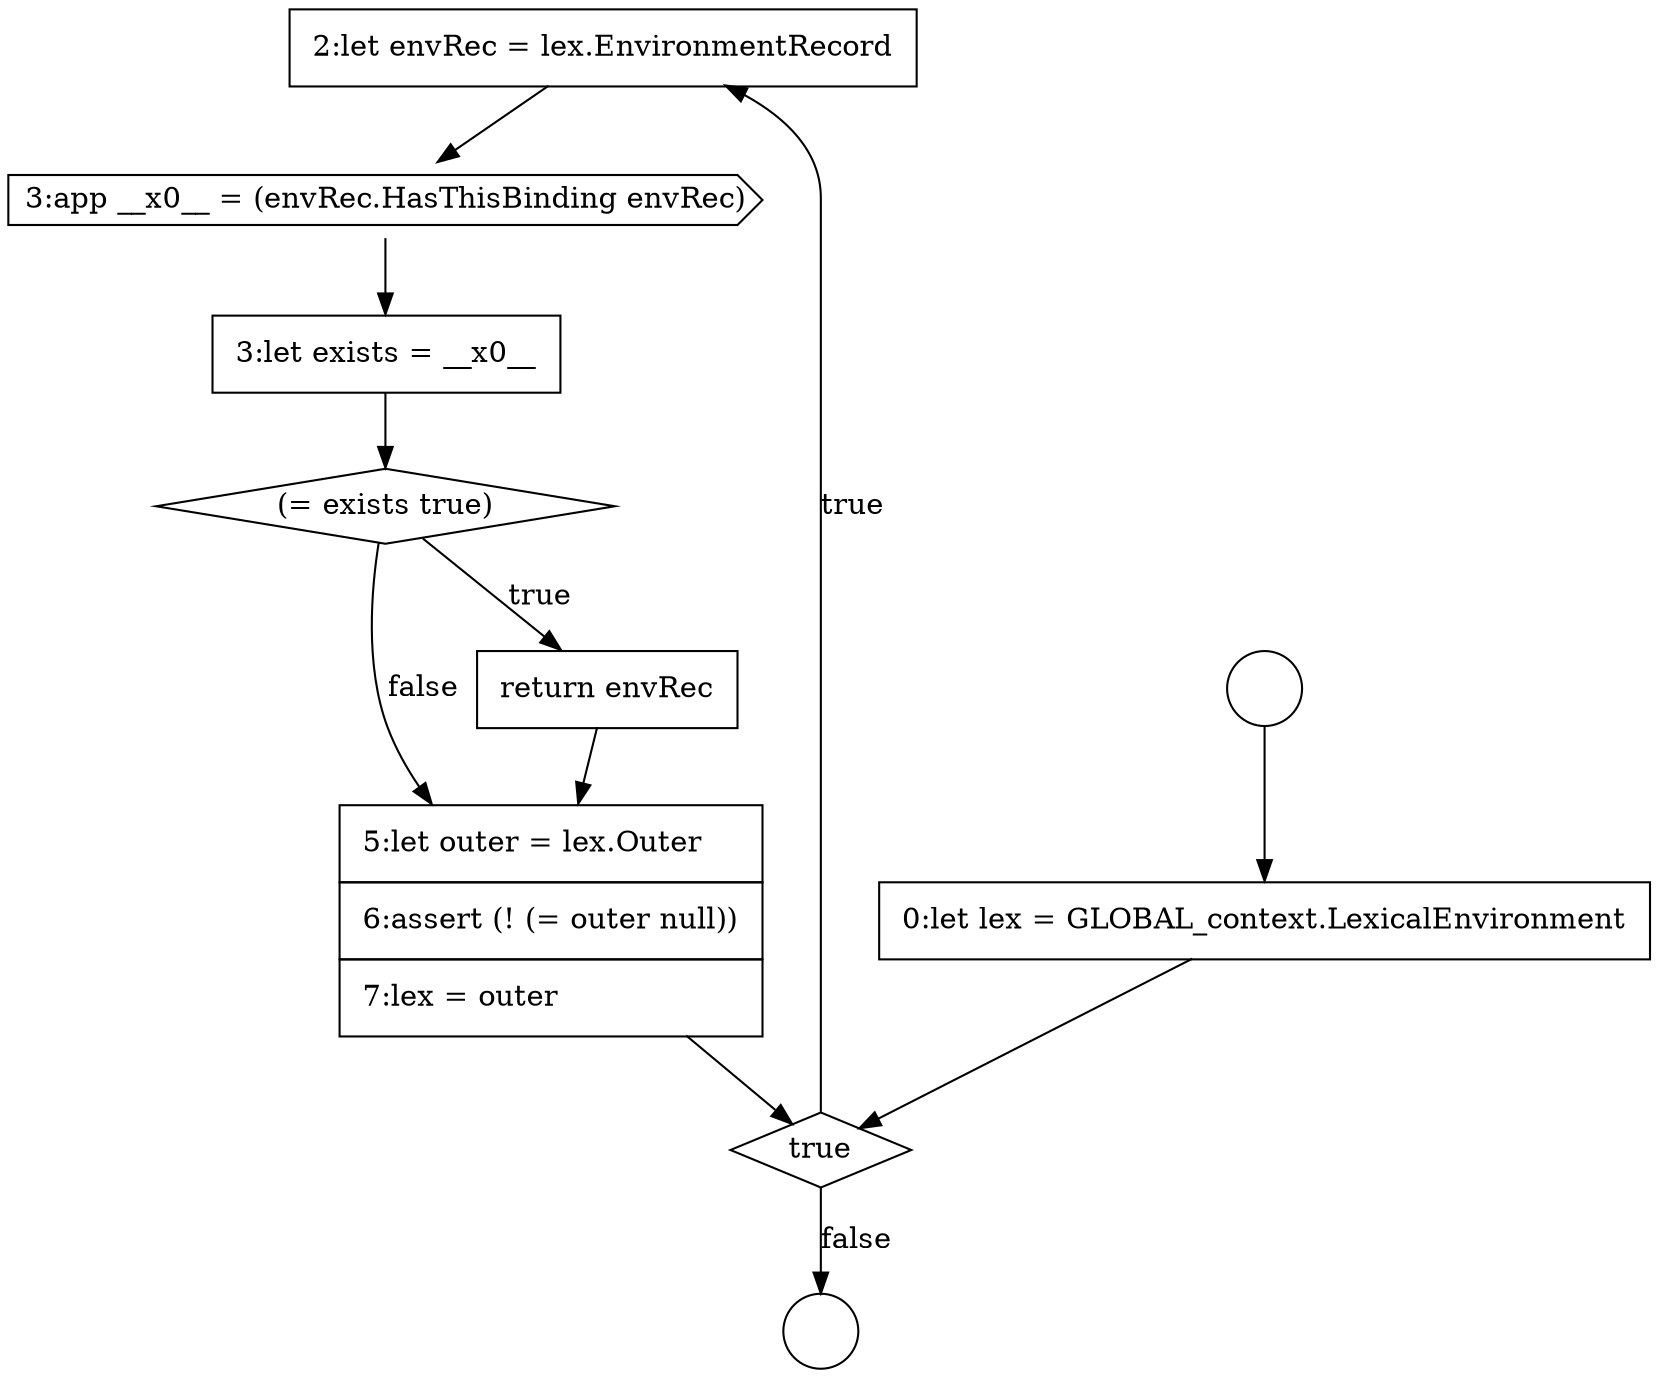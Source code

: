 digraph {
  node1601 [shape=none, margin=0, label=<<font color="black">
    <table border="0" cellborder="1" cellspacing="0" cellpadding="10">
      <tr><td align="left">2:let envRec = lex.EnvironmentRecord</td></tr>
    </table>
  </font>> color="black" fillcolor="white" style=filled]
  node1600 [shape=diamond, label=<<font color="black">true</font>> color="black" fillcolor="white" style=filled]
  node1604 [shape=diamond, label=<<font color="black">(= exists true)</font>> color="black" fillcolor="white" style=filled]
  node1602 [shape=cds, label=<<font color="black">3:app __x0__ = (envRec.HasThisBinding envRec)</font>> color="black" fillcolor="white" style=filled]
  node1599 [shape=none, margin=0, label=<<font color="black">
    <table border="0" cellborder="1" cellspacing="0" cellpadding="10">
      <tr><td align="left">0:let lex = GLOBAL_context.LexicalEnvironment</td></tr>
    </table>
  </font>> color="black" fillcolor="white" style=filled]
  node1603 [shape=none, margin=0, label=<<font color="black">
    <table border="0" cellborder="1" cellspacing="0" cellpadding="10">
      <tr><td align="left">3:let exists = __x0__</td></tr>
    </table>
  </font>> color="black" fillcolor="white" style=filled]
  node1597 [shape=circle label=" " color="black" fillcolor="white" style=filled]
  node1606 [shape=none, margin=0, label=<<font color="black">
    <table border="0" cellborder="1" cellspacing="0" cellpadding="10">
      <tr><td align="left">5:let outer = lex.Outer</td></tr>
      <tr><td align="left">6:assert (! (= outer null))</td></tr>
      <tr><td align="left">7:lex = outer</td></tr>
    </table>
  </font>> color="black" fillcolor="white" style=filled]
  node1598 [shape=circle label=" " color="black" fillcolor="white" style=filled]
  node1605 [shape=none, margin=0, label=<<font color="black">
    <table border="0" cellborder="1" cellspacing="0" cellpadding="10">
      <tr><td align="left">return envRec</td></tr>
    </table>
  </font>> color="black" fillcolor="white" style=filled]
  node1597 -> node1599 [ color="black"]
  node1600 -> node1601 [label=<<font color="black">true</font>> color="black"]
  node1600 -> node1598 [label=<<font color="black">false</font>> color="black"]
  node1602 -> node1603 [ color="black"]
  node1599 -> node1600 [ color="black"]
  node1603 -> node1604 [ color="black"]
  node1601 -> node1602 [ color="black"]
  node1605 -> node1606 [ color="black"]
  node1604 -> node1605 [label=<<font color="black">true</font>> color="black"]
  node1604 -> node1606 [label=<<font color="black">false</font>> color="black"]
  node1606 -> node1600 [ color="black"]
}
